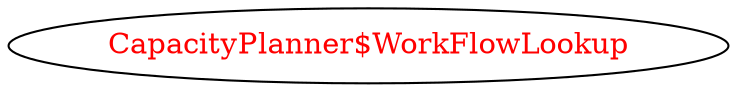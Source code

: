 digraph dependencyGraph {
 concentrate=true;
 ranksep="2.0";
 rankdir="LR"; 
 splines="ortho";
"CapacityPlanner$WorkFlowLookup" [fontcolor="red"];
}